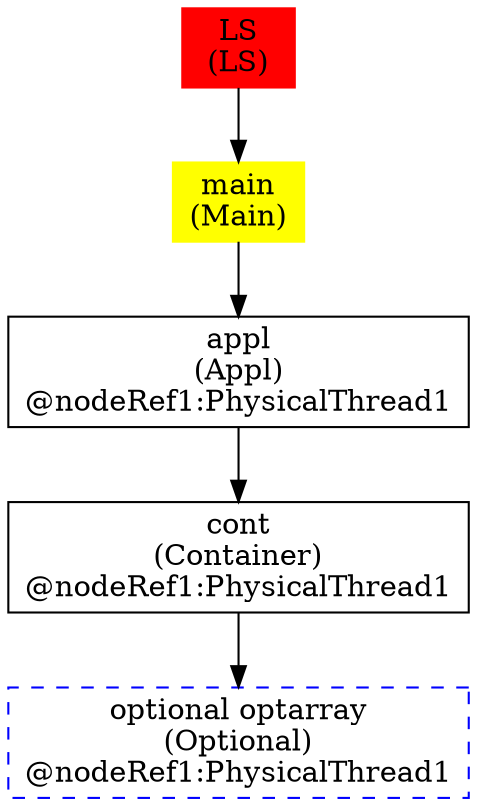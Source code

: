 digraph LS {
	rankdir=TD;
	node [shape=box];
	_LS [label="LS\n(LS)" style=filled color=red];
	_LS_main [label="main\n(Main)" style=filled color=yellow];
	_LS -> _LS_main;  
	_LS_main_appl [label="appl\n(Appl)\n@nodeRef1:PhysicalThread1"];
	_LS_main -> _LS_main_appl;
	_LS_main_appl_cont [label="cont\n(Container)\n@nodeRef1:PhysicalThread1"];
	_LS_main_appl -> _LS_main_appl_cont;
	_LS_main_appl_cont_optarray [label="optional optarray\n(Optional)\n@nodeRef1:PhysicalThread1" color=blue style=dashed];
	_LS_main_appl_cont -> _LS_main_appl_cont_optarray;
}
